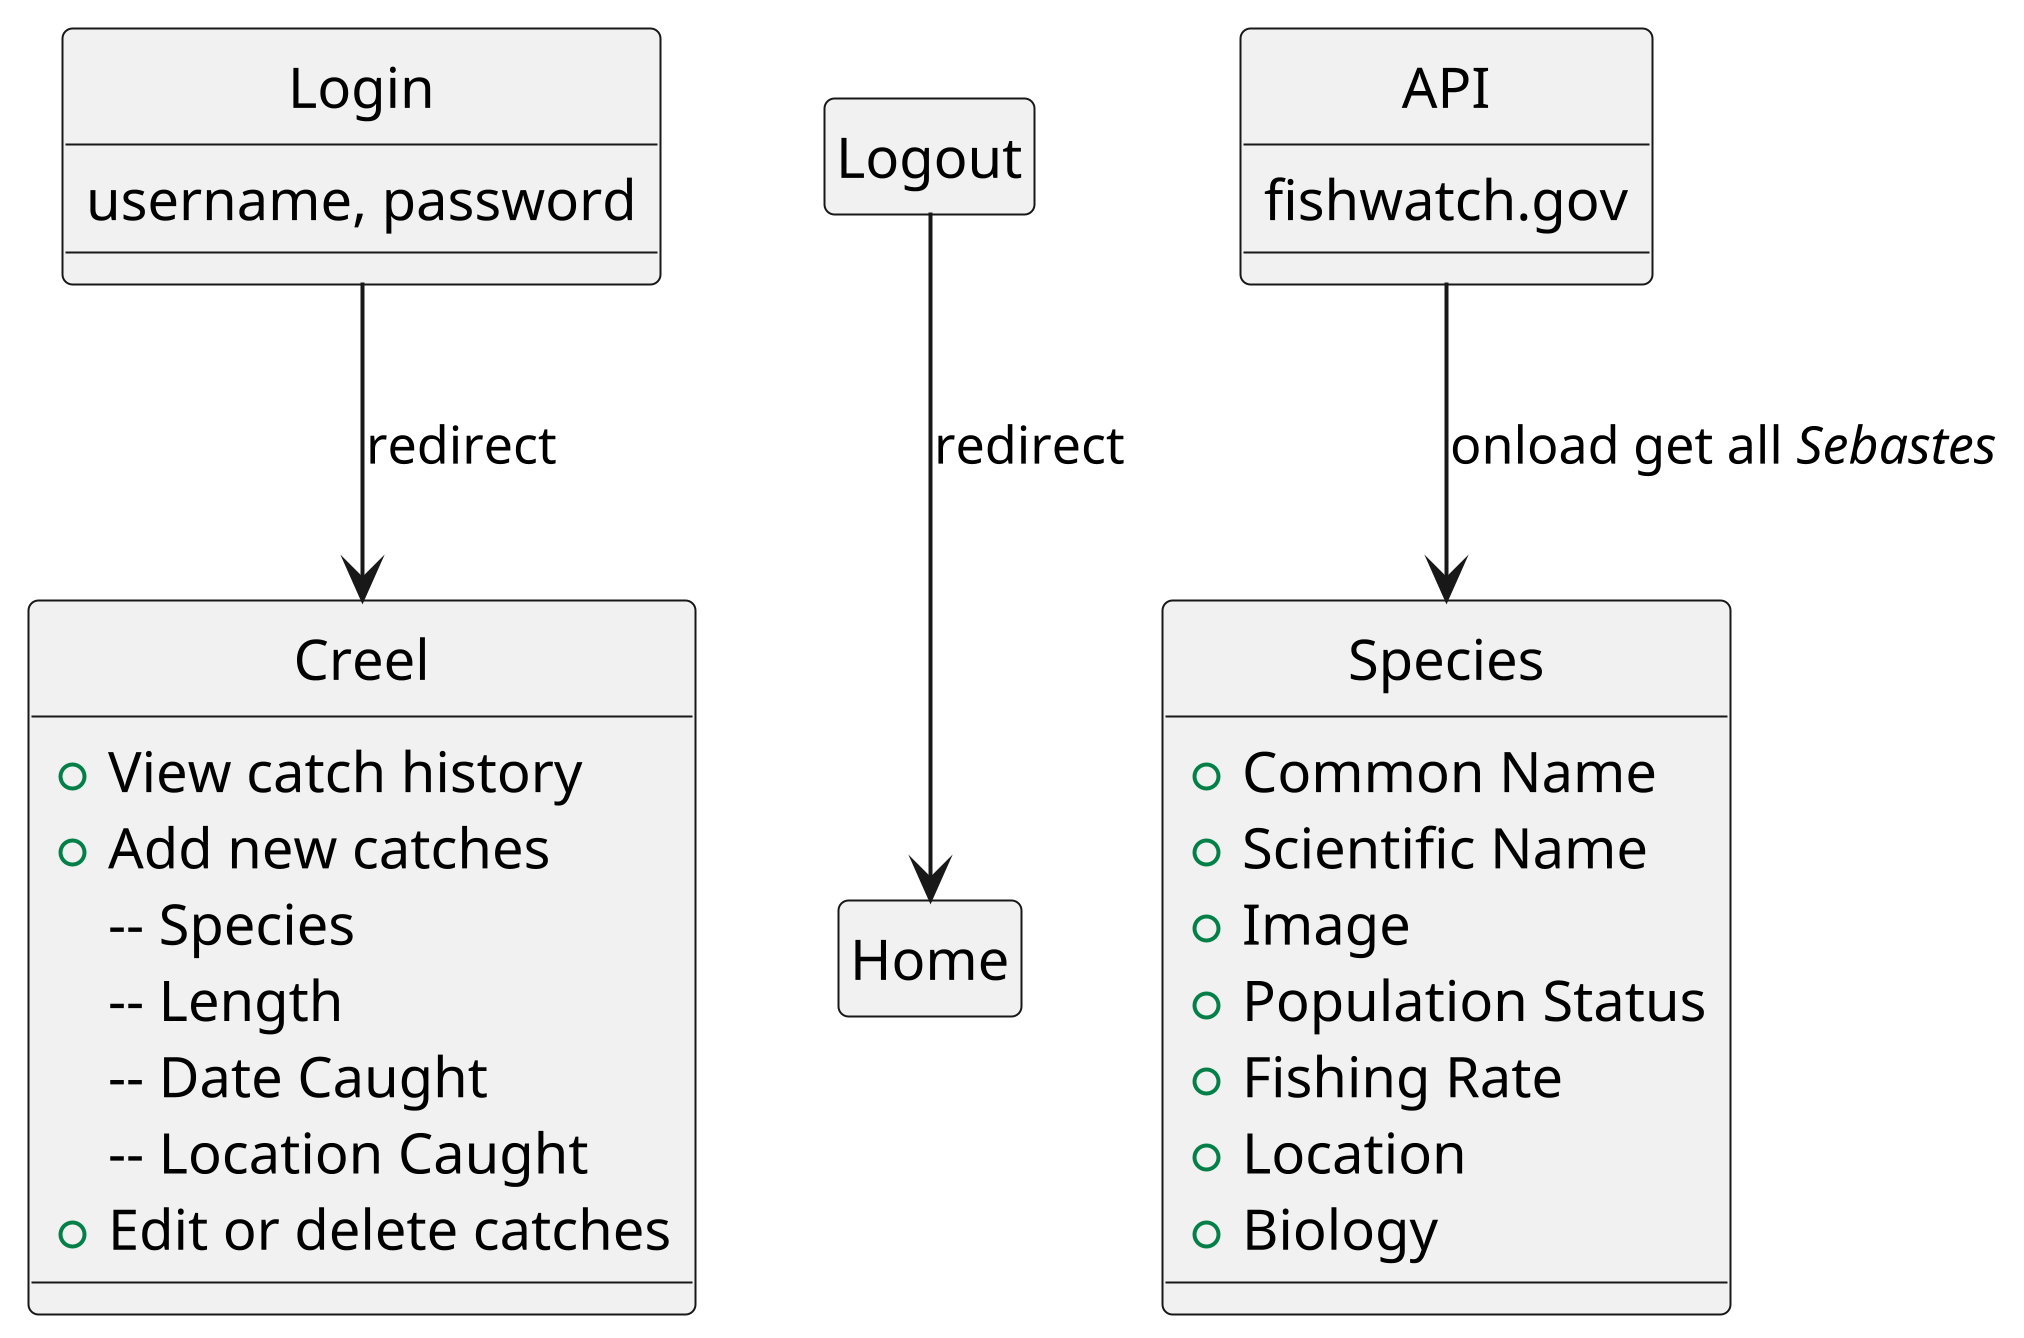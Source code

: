 @startuml "dataFlow"

scale 2048 width
skinparam wrapwidth 200
skinparam maxMessageSize 500
skinparam backgroundColor #FFFFFF

class Login {
    username, password
}

class Creel {
   + View catch history
   + Add new catches 
    -- Species
    -- Length
    -- Date Caught
    -- Location Caught
   + Edit or delete catches
}

class Logout {}

class Home{}

class API {
    fishwatch.gov
}

class Species {
    + Common Name
    + Scientific Name
    + Image
    + Population Status
    + Fishing Rate
    + Location
    + Biology
}

hide circle
hide Logout members
hide Home members

Login --> Creel : redirect
Logout --> Home : redirect
API --> Species : onload get all <i>Sebastes</i>
@enduml